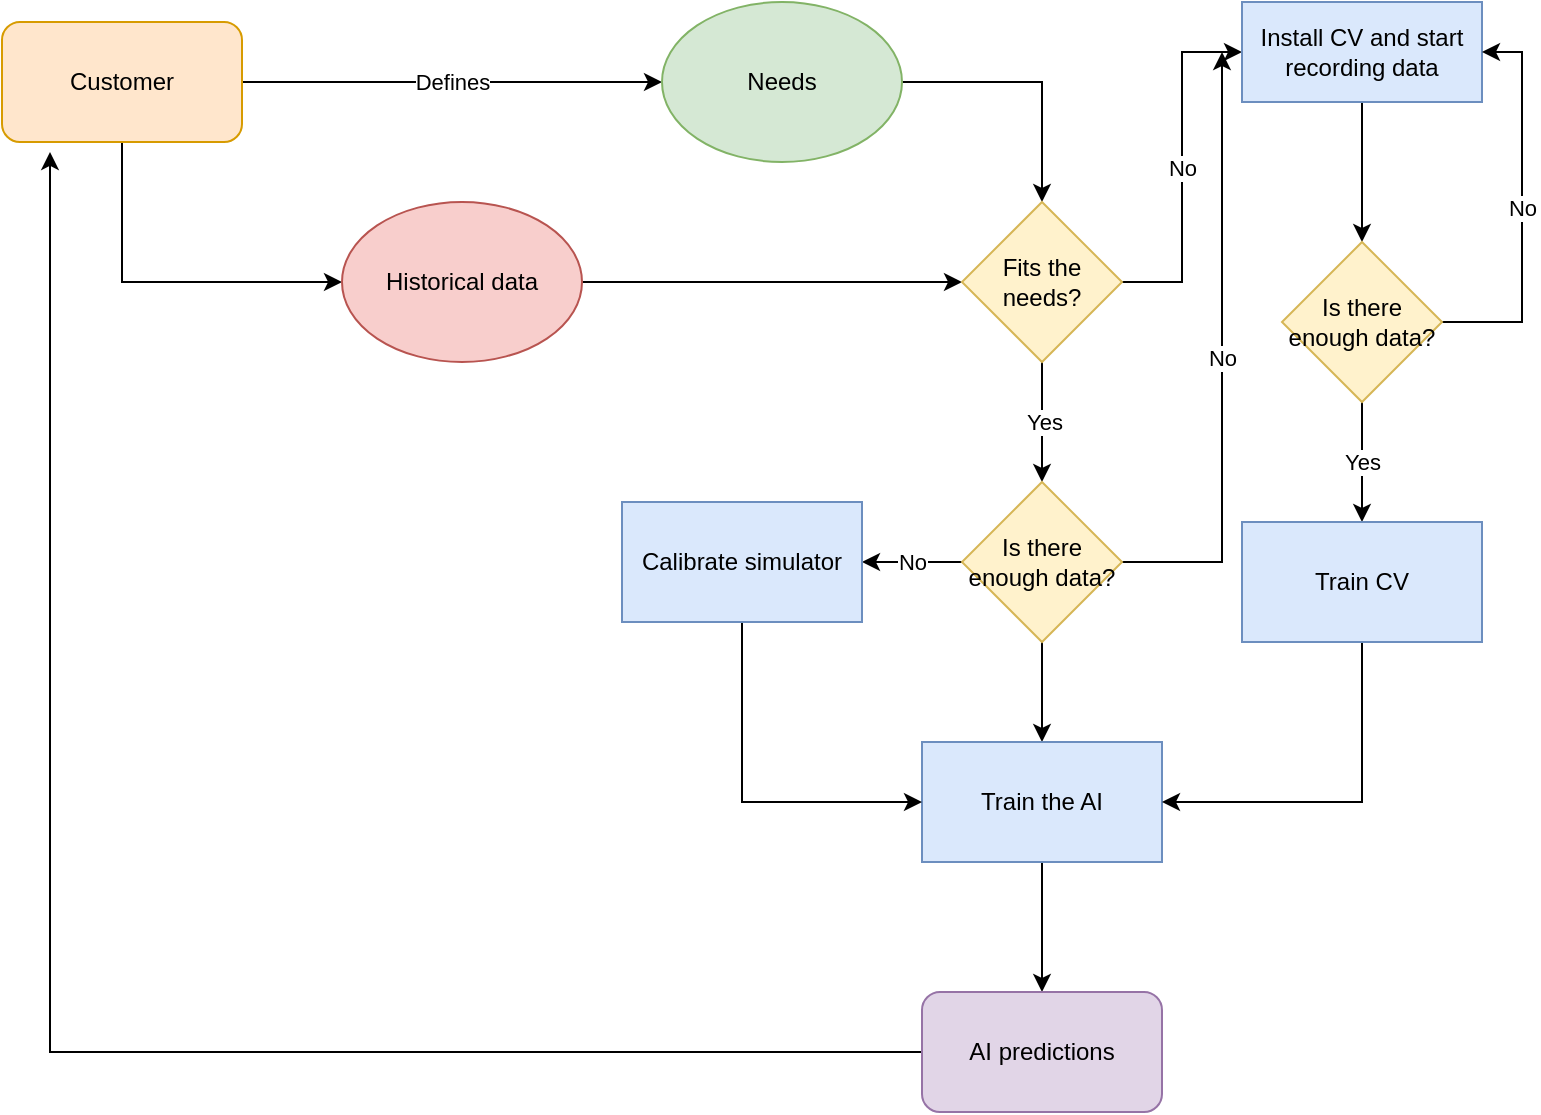 <mxfile version="20.8.0" type="github">
  <diagram id="4LDFrXm33AA_0PNnnUKp" name="Page-1">
    <mxGraphModel dx="838" dy="606" grid="1" gridSize="10" guides="1" tooltips="1" connect="1" arrows="1" fold="1" page="1" pageScale="1" pageWidth="827" pageHeight="1169" math="0" shadow="0">
      <root>
        <mxCell id="0" />
        <mxCell id="1" parent="0" />
        <mxCell id="4b5cufJOFDPNWDq6bjIJ-5" value="Defines" style="edgeStyle=orthogonalEdgeStyle;rounded=0;orthogonalLoop=1;jettySize=auto;html=1;entryX=0;entryY=0.5;entryDx=0;entryDy=0;" edge="1" parent="1" source="4b5cufJOFDPNWDq6bjIJ-1" target="4b5cufJOFDPNWDq6bjIJ-2">
          <mxGeometry relative="1" as="geometry" />
        </mxCell>
        <mxCell id="4b5cufJOFDPNWDq6bjIJ-6" style="edgeStyle=orthogonalEdgeStyle;rounded=0;orthogonalLoop=1;jettySize=auto;html=1;entryX=0;entryY=0.5;entryDx=0;entryDy=0;strokeColor=none;" edge="1" parent="1" source="4b5cufJOFDPNWDq6bjIJ-1" target="4b5cufJOFDPNWDq6bjIJ-3">
          <mxGeometry relative="1" as="geometry" />
        </mxCell>
        <mxCell id="4b5cufJOFDPNWDq6bjIJ-7" style="edgeStyle=orthogonalEdgeStyle;rounded=0;orthogonalLoop=1;jettySize=auto;html=1;" edge="1" parent="1" source="4b5cufJOFDPNWDq6bjIJ-1" target="4b5cufJOFDPNWDq6bjIJ-3">
          <mxGeometry relative="1" as="geometry">
            <Array as="points">
              <mxPoint x="80" y="170" />
            </Array>
          </mxGeometry>
        </mxCell>
        <mxCell id="4b5cufJOFDPNWDq6bjIJ-1" value="Customer" style="rounded=1;whiteSpace=wrap;html=1;fillColor=#ffe6cc;strokeColor=#d79b00;" vertex="1" parent="1">
          <mxGeometry x="20" y="40" width="120" height="60" as="geometry" />
        </mxCell>
        <mxCell id="4b5cufJOFDPNWDq6bjIJ-32" style="edgeStyle=orthogonalEdgeStyle;rounded=0;orthogonalLoop=1;jettySize=auto;html=1;entryX=0.5;entryY=0;entryDx=0;entryDy=0;" edge="1" parent="1" source="4b5cufJOFDPNWDq6bjIJ-2" target="4b5cufJOFDPNWDq6bjIJ-10">
          <mxGeometry relative="1" as="geometry" />
        </mxCell>
        <mxCell id="4b5cufJOFDPNWDq6bjIJ-2" value="Needs" style="ellipse;whiteSpace=wrap;html=1;fillColor=#d5e8d4;strokeColor=#82b366;" vertex="1" parent="1">
          <mxGeometry x="350" y="30" width="120" height="80" as="geometry" />
        </mxCell>
        <mxCell id="4b5cufJOFDPNWDq6bjIJ-8" value="" style="edgeStyle=orthogonalEdgeStyle;rounded=0;orthogonalLoop=1;jettySize=auto;html=1;" edge="1" parent="1" source="4b5cufJOFDPNWDq6bjIJ-3">
          <mxGeometry relative="1" as="geometry">
            <mxPoint x="500" y="170" as="targetPoint" />
          </mxGeometry>
        </mxCell>
        <mxCell id="4b5cufJOFDPNWDq6bjIJ-3" value="Historical data" style="ellipse;whiteSpace=wrap;html=1;fillColor=#f8cecc;strokeColor=#b85450;" vertex="1" parent="1">
          <mxGeometry x="190" y="130" width="120" height="80" as="geometry" />
        </mxCell>
        <mxCell id="4b5cufJOFDPNWDq6bjIJ-13" value="Yes" style="edgeStyle=orthogonalEdgeStyle;rounded=0;orthogonalLoop=1;jettySize=auto;html=1;entryX=0.5;entryY=0;entryDx=0;entryDy=0;" edge="1" parent="1" source="4b5cufJOFDPNWDq6bjIJ-10">
          <mxGeometry relative="1" as="geometry">
            <mxPoint x="540" y="270" as="targetPoint" />
          </mxGeometry>
        </mxCell>
        <mxCell id="4b5cufJOFDPNWDq6bjIJ-23" value="No" style="edgeStyle=orthogonalEdgeStyle;rounded=0;orthogonalLoop=1;jettySize=auto;html=1;entryX=0;entryY=0.5;entryDx=0;entryDy=0;" edge="1" parent="1" source="4b5cufJOFDPNWDq6bjIJ-10" target="4b5cufJOFDPNWDq6bjIJ-22">
          <mxGeometry relative="1" as="geometry" />
        </mxCell>
        <mxCell id="4b5cufJOFDPNWDq6bjIJ-10" value="Fits the needs?" style="rhombus;whiteSpace=wrap;html=1;fillColor=#fff2cc;strokeColor=#d6b656;" vertex="1" parent="1">
          <mxGeometry x="500" y="130" width="80" height="80" as="geometry" />
        </mxCell>
        <mxCell id="4b5cufJOFDPNWDq6bjIJ-17" style="edgeStyle=orthogonalEdgeStyle;rounded=0;orthogonalLoop=1;jettySize=auto;html=1;" edge="1" parent="1" source="4b5cufJOFDPNWDq6bjIJ-15" target="4b5cufJOFDPNWDq6bjIJ-16">
          <mxGeometry relative="1" as="geometry" />
        </mxCell>
        <mxCell id="4b5cufJOFDPNWDq6bjIJ-20" value="No" style="edgeStyle=orthogonalEdgeStyle;rounded=0;orthogonalLoop=1;jettySize=auto;html=1;entryX=1;entryY=0.5;entryDx=0;entryDy=0;" edge="1" parent="1" source="4b5cufJOFDPNWDq6bjIJ-15" target="4b5cufJOFDPNWDq6bjIJ-19">
          <mxGeometry relative="1" as="geometry" />
        </mxCell>
        <mxCell id="4b5cufJOFDPNWDq6bjIJ-31" value="No" style="edgeStyle=orthogonalEdgeStyle;rounded=0;orthogonalLoop=1;jettySize=auto;html=1;exitX=1;exitY=0.5;exitDx=0;exitDy=0;" edge="1" parent="1" source="4b5cufJOFDPNWDq6bjIJ-15">
          <mxGeometry relative="1" as="geometry">
            <mxPoint x="630" y="55" as="targetPoint" />
            <Array as="points">
              <mxPoint x="630" y="310" />
            </Array>
          </mxGeometry>
        </mxCell>
        <mxCell id="4b5cufJOFDPNWDq6bjIJ-15" value="Is there enough data?" style="rhombus;whiteSpace=wrap;html=1;fillColor=#fff2cc;strokeColor=#d6b656;" vertex="1" parent="1">
          <mxGeometry x="500" y="270" width="80" height="80" as="geometry" />
        </mxCell>
        <mxCell id="4b5cufJOFDPNWDq6bjIJ-35" style="edgeStyle=orthogonalEdgeStyle;rounded=0;orthogonalLoop=1;jettySize=auto;html=1;" edge="1" parent="1" source="4b5cufJOFDPNWDq6bjIJ-16" target="4b5cufJOFDPNWDq6bjIJ-34">
          <mxGeometry relative="1" as="geometry" />
        </mxCell>
        <mxCell id="4b5cufJOFDPNWDq6bjIJ-16" value="Train the AI" style="rounded=0;whiteSpace=wrap;html=1;fillColor=#dae8fc;strokeColor=#6c8ebf;" vertex="1" parent="1">
          <mxGeometry x="480" y="400" width="120" height="60" as="geometry" />
        </mxCell>
        <mxCell id="4b5cufJOFDPNWDq6bjIJ-33" style="edgeStyle=orthogonalEdgeStyle;rounded=0;orthogonalLoop=1;jettySize=auto;html=1;entryX=0;entryY=0.5;entryDx=0;entryDy=0;" edge="1" parent="1" source="4b5cufJOFDPNWDq6bjIJ-19" target="4b5cufJOFDPNWDq6bjIJ-16">
          <mxGeometry relative="1" as="geometry">
            <Array as="points">
              <mxPoint x="390" y="430" />
            </Array>
          </mxGeometry>
        </mxCell>
        <mxCell id="4b5cufJOFDPNWDq6bjIJ-19" value="Calibrate simulator" style="rounded=0;whiteSpace=wrap;html=1;fillColor=#dae8fc;strokeColor=#6c8ebf;" vertex="1" parent="1">
          <mxGeometry x="330" y="280" width="120" height="60" as="geometry" />
        </mxCell>
        <mxCell id="4b5cufJOFDPNWDq6bjIJ-29" style="edgeStyle=orthogonalEdgeStyle;rounded=0;orthogonalLoop=1;jettySize=auto;html=1;" edge="1" parent="1" source="4b5cufJOFDPNWDq6bjIJ-22" target="4b5cufJOFDPNWDq6bjIJ-26">
          <mxGeometry relative="1" as="geometry" />
        </mxCell>
        <mxCell id="4b5cufJOFDPNWDq6bjIJ-22" value="Install CV and start recording data" style="rounded=0;whiteSpace=wrap;html=1;fillColor=#dae8fc;strokeColor=#6c8ebf;" vertex="1" parent="1">
          <mxGeometry x="640" y="30" width="120" height="50" as="geometry" />
        </mxCell>
        <mxCell id="4b5cufJOFDPNWDq6bjIJ-28" value="Yes" style="edgeStyle=orthogonalEdgeStyle;rounded=0;orthogonalLoop=1;jettySize=auto;html=1;entryX=0.5;entryY=0;entryDx=0;entryDy=0;" edge="1" parent="1" source="4b5cufJOFDPNWDq6bjIJ-26" target="4b5cufJOFDPNWDq6bjIJ-27">
          <mxGeometry relative="1" as="geometry" />
        </mxCell>
        <mxCell id="4b5cufJOFDPNWDq6bjIJ-30" value="No" style="edgeStyle=orthogonalEdgeStyle;rounded=0;orthogonalLoop=1;jettySize=auto;html=1;entryX=1;entryY=0.5;entryDx=0;entryDy=0;" edge="1" parent="1" source="4b5cufJOFDPNWDq6bjIJ-26" target="4b5cufJOFDPNWDq6bjIJ-22">
          <mxGeometry relative="1" as="geometry">
            <Array as="points">
              <mxPoint x="780" y="190" />
              <mxPoint x="780" y="55" />
            </Array>
          </mxGeometry>
        </mxCell>
        <mxCell id="4b5cufJOFDPNWDq6bjIJ-26" value="Is there enough data?" style="rhombus;whiteSpace=wrap;html=1;fillColor=#fff2cc;strokeColor=#d6b656;" vertex="1" parent="1">
          <mxGeometry x="660" y="150" width="80" height="80" as="geometry" />
        </mxCell>
        <mxCell id="4b5cufJOFDPNWDq6bjIJ-37" style="edgeStyle=orthogonalEdgeStyle;rounded=0;orthogonalLoop=1;jettySize=auto;html=1;entryX=1;entryY=0.5;entryDx=0;entryDy=0;" edge="1" parent="1" source="4b5cufJOFDPNWDq6bjIJ-27" target="4b5cufJOFDPNWDq6bjIJ-16">
          <mxGeometry relative="1" as="geometry">
            <Array as="points">
              <mxPoint x="700" y="430" />
            </Array>
          </mxGeometry>
        </mxCell>
        <mxCell id="4b5cufJOFDPNWDq6bjIJ-27" value="Train CV" style="rounded=0;whiteSpace=wrap;html=1;fillColor=#dae8fc;strokeColor=#6c8ebf;" vertex="1" parent="1">
          <mxGeometry x="640" y="290" width="120" height="60" as="geometry" />
        </mxCell>
        <mxCell id="4b5cufJOFDPNWDq6bjIJ-36" style="edgeStyle=orthogonalEdgeStyle;rounded=0;orthogonalLoop=1;jettySize=auto;html=1;entryX=0.2;entryY=1.083;entryDx=0;entryDy=0;entryPerimeter=0;" edge="1" parent="1" source="4b5cufJOFDPNWDq6bjIJ-34" target="4b5cufJOFDPNWDq6bjIJ-1">
          <mxGeometry relative="1" as="geometry" />
        </mxCell>
        <mxCell id="4b5cufJOFDPNWDq6bjIJ-34" value="AI predictions" style="rounded=1;whiteSpace=wrap;html=1;fillColor=#e1d5e7;strokeColor=#9673a6;" vertex="1" parent="1">
          <mxGeometry x="480" y="525" width="120" height="60" as="geometry" />
        </mxCell>
      </root>
    </mxGraphModel>
  </diagram>
</mxfile>
